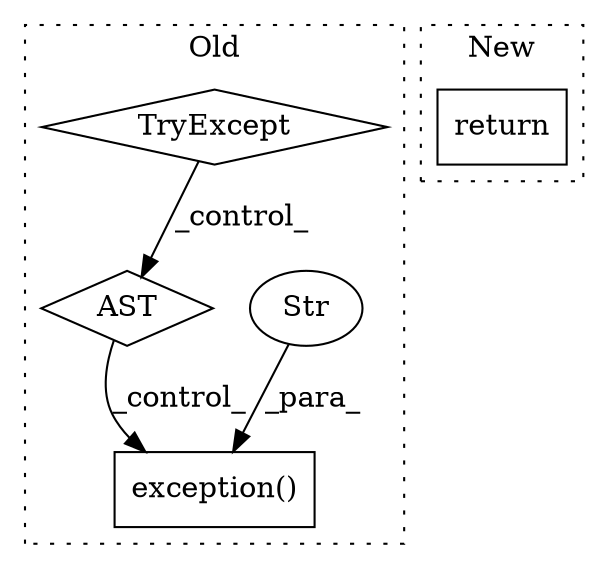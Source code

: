 digraph G {
subgraph cluster0 {
1 [label="exception()" a="75" s="3007,3030" l="17,1" shape="box"];
3 [label="AST" a="2" s="2854,0" l="7,0" shape="diamond"];
4 [label="Str" a="66" s="3024" l="6" shape="ellipse"];
5 [label="TryExcept" a="71" s="2431" l="73" shape="diamond"];
label = "Old";
style="dotted";
}
subgraph cluster1 {
2 [label="return" a="93" s="3824" l="7" shape="box"];
label = "New";
style="dotted";
}
3 -> 1 [label="_control_"];
4 -> 1 [label="_para_"];
5 -> 3 [label="_control_"];
}